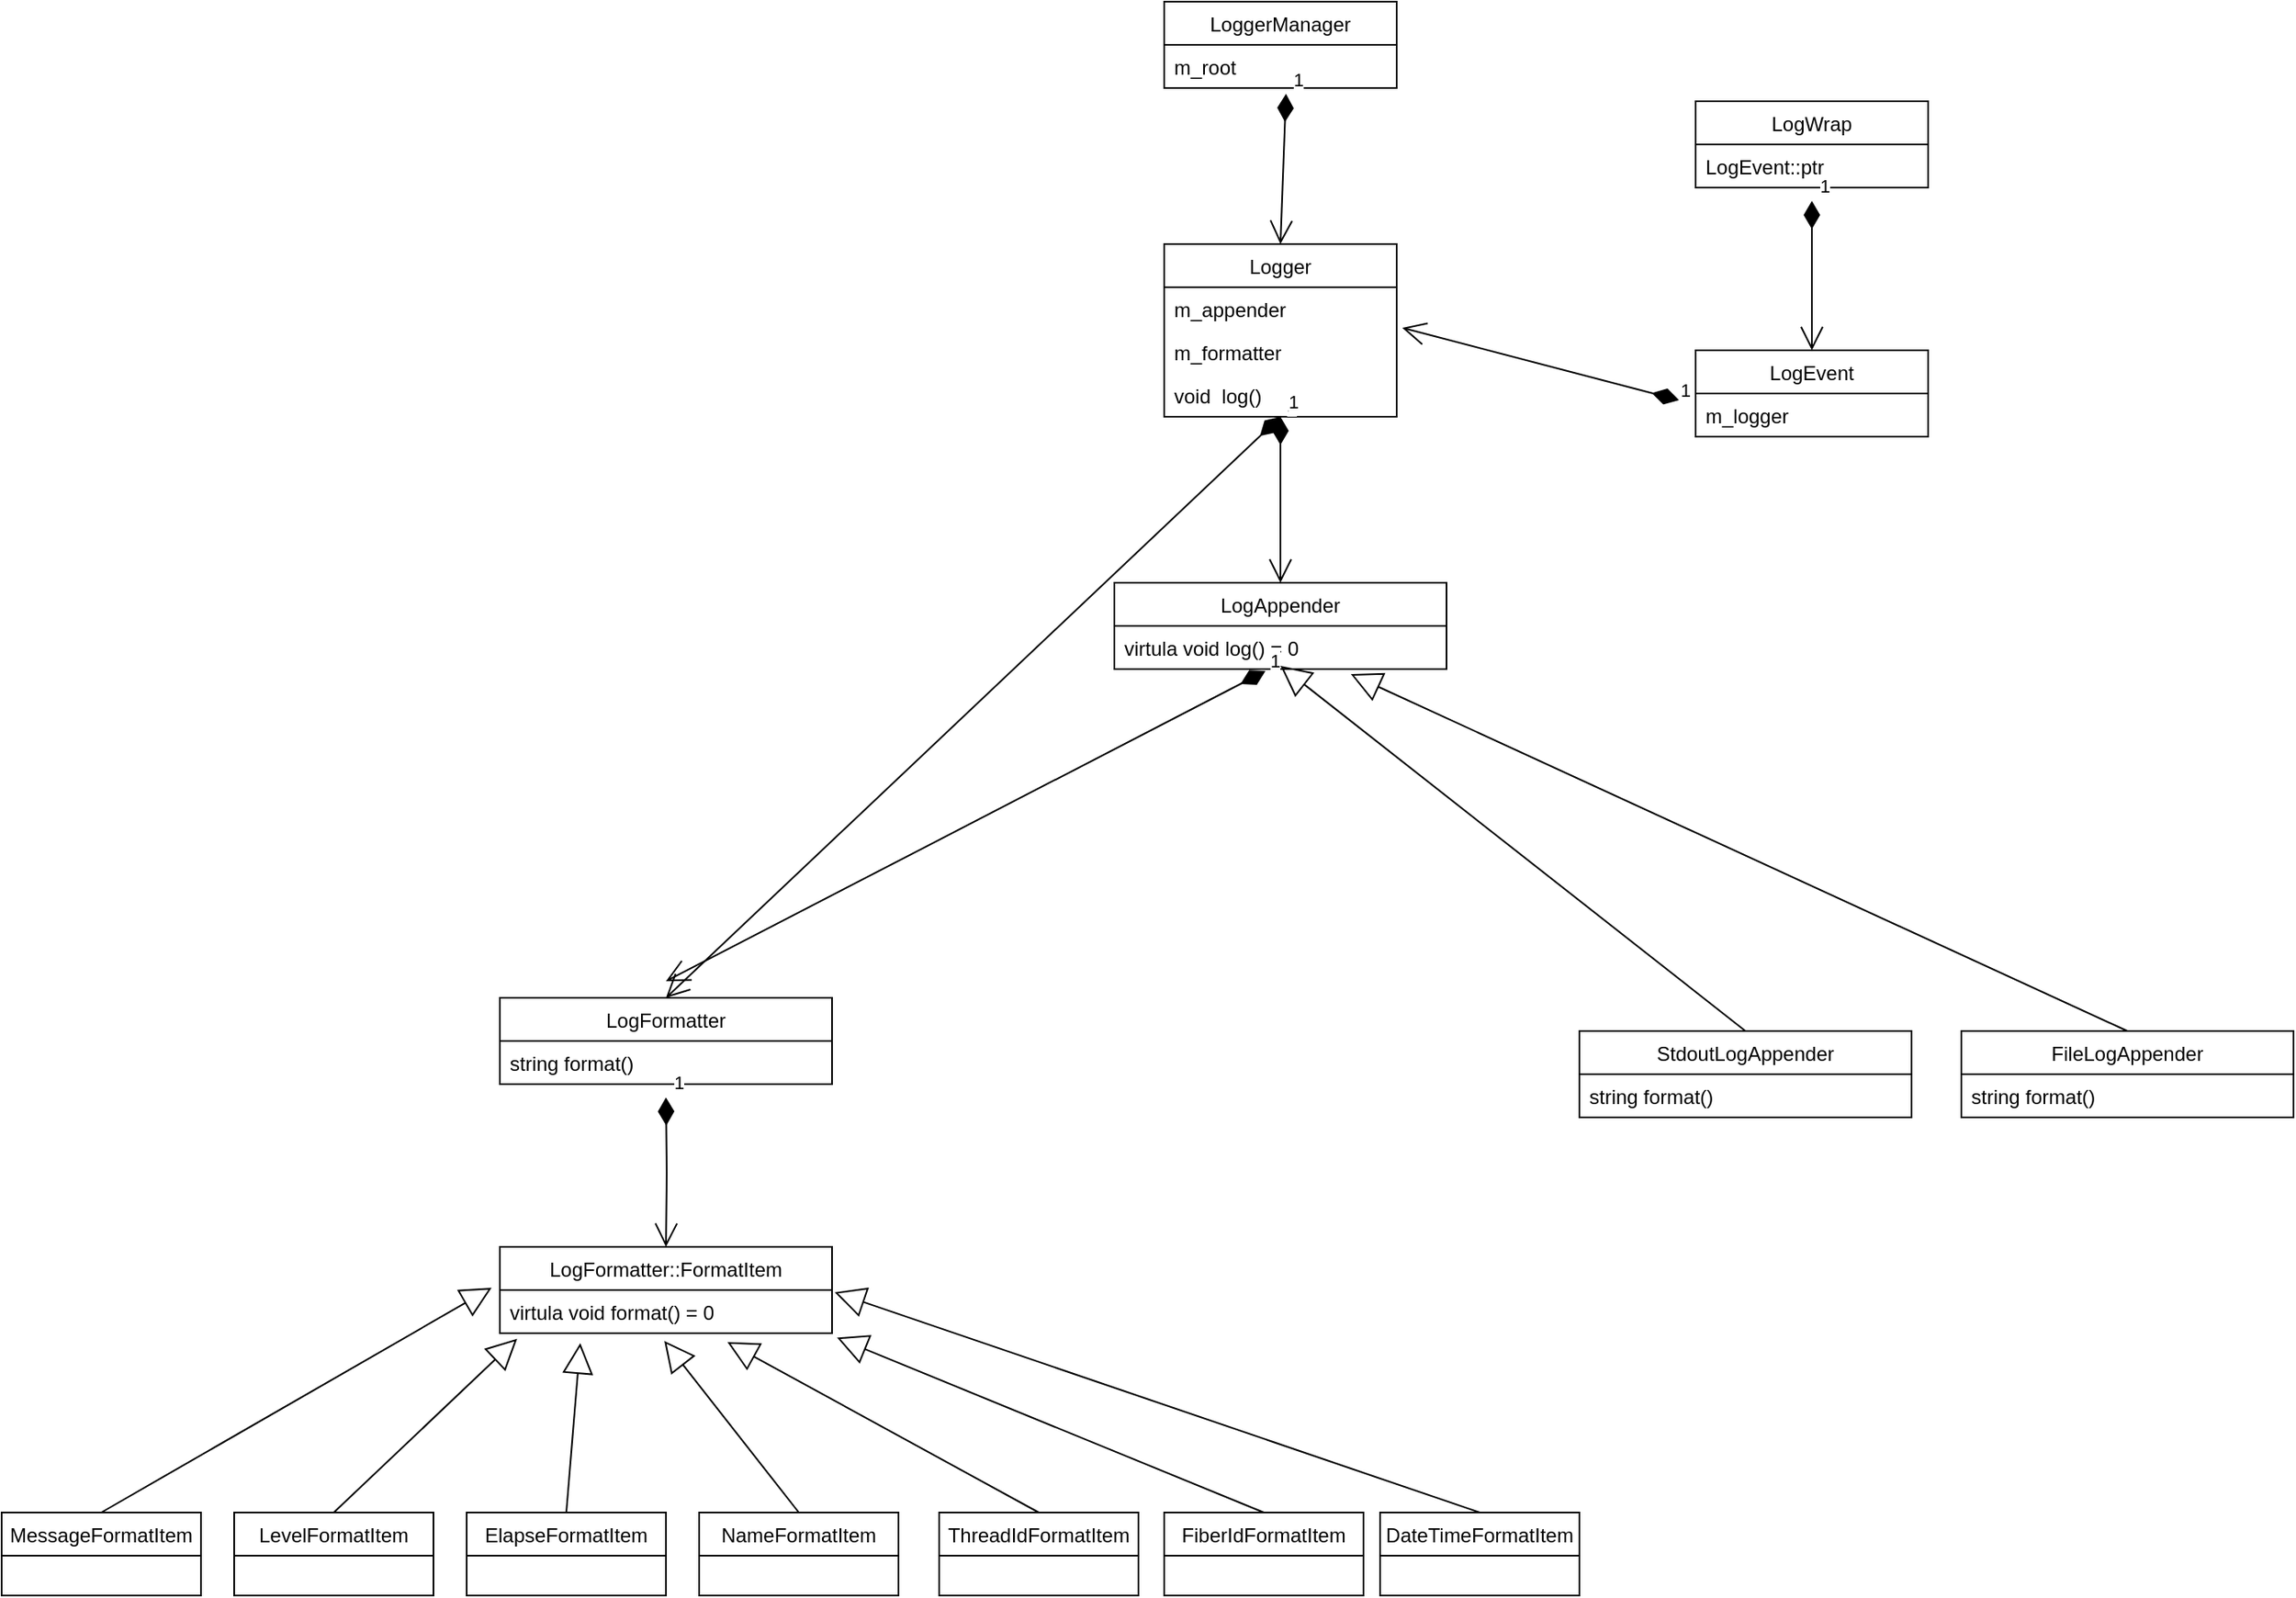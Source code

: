 <mxfile>
    <diagram id="iCHpT0Ud0PvQQC1Hw-Rm" name="第 1 页">
        <mxGraphModel dx="2270" dy="1444" grid="1" gridSize="10" guides="1" tooltips="1" connect="1" arrows="1" fold="1" page="1" pageScale="1" pageWidth="1169" pageHeight="827" math="0" shadow="0">
            <root>
                <mxCell id="0"/>
                <mxCell id="1" parent="0"/>
                <mxCell id="2" value="LogWrap" style="swimlane;fontStyle=0;childLayout=stackLayout;horizontal=1;startSize=26;fillColor=none;horizontalStack=0;resizeParent=1;resizeParentMax=0;resizeLast=0;collapsible=1;marginBottom=0;" parent="1" vertex="1">
                    <mxGeometry x="920" y="-370" width="140" height="52" as="geometry"/>
                </mxCell>
                <mxCell id="4" value="LogEvent::ptr" style="text;strokeColor=none;fillColor=none;align=left;verticalAlign=top;spacingLeft=4;spacingRight=4;overflow=hidden;rotatable=0;points=[[0,0.5],[1,0.5]];portConstraint=eastwest;" parent="2" vertex="1">
                    <mxGeometry y="26" width="140" height="26" as="geometry"/>
                </mxCell>
                <mxCell id="6" value="LogEvent" style="swimlane;fontStyle=0;childLayout=stackLayout;horizontal=1;startSize=26;fillColor=none;horizontalStack=0;resizeParent=1;resizeParentMax=0;resizeLast=0;collapsible=1;marginBottom=0;" parent="1" vertex="1">
                    <mxGeometry x="920" y="-220" width="140" height="52" as="geometry"/>
                </mxCell>
                <mxCell id="7" value="m_logger" style="text;strokeColor=none;fillColor=none;align=left;verticalAlign=top;spacingLeft=4;spacingRight=4;overflow=hidden;rotatable=0;points=[[0,0.5],[1,0.5]];portConstraint=eastwest;" parent="6" vertex="1">
                    <mxGeometry y="26" width="140" height="26" as="geometry"/>
                </mxCell>
                <mxCell id="23" value="1" style="endArrow=open;html=1;endSize=12;startArrow=diamondThin;startSize=14;startFill=1;edgeStyle=orthogonalEdgeStyle;align=left;verticalAlign=bottom;entryX=0.5;entryY=0;entryDx=0;entryDy=0;" parent="1" target="6" edge="1">
                    <mxGeometry x="-1" y="3" relative="1" as="geometry">
                        <mxPoint x="990" y="-310" as="sourcePoint"/>
                        <mxPoint x="1110" y="-240" as="targetPoint"/>
                        <Array as="points">
                            <mxPoint x="990" y="-260"/>
                            <mxPoint x="990" y="-260"/>
                        </Array>
                    </mxGeometry>
                </mxCell>
                <mxCell id="26" value="MessageFormatItem" style="swimlane;fontStyle=0;childLayout=stackLayout;horizontal=1;startSize=26;fillColor=none;horizontalStack=0;resizeParent=1;resizeParentMax=0;resizeLast=0;collapsible=1;marginBottom=0;" parent="1" vertex="1">
                    <mxGeometry x="-100" y="480" width="120" height="50" as="geometry"/>
                </mxCell>
                <mxCell id="33" value="" style="endArrow=block;endSize=16;endFill=0;html=1;exitX=0.5;exitY=0;exitDx=0;exitDy=0;entryX=-0.025;entryY=-0.051;entryDx=0;entryDy=0;entryPerimeter=0;" parent="1" source="26" target="38" edge="1">
                    <mxGeometry width="160" relative="1" as="geometry">
                        <mxPoint x="330" y="450" as="sourcePoint"/>
                        <mxPoint x="250" y="380" as="targetPoint"/>
                    </mxGeometry>
                </mxCell>
                <mxCell id="37" value="LogFormatter::FormatItem" style="swimlane;fontStyle=0;childLayout=stackLayout;horizontal=1;startSize=26;fillColor=none;horizontalStack=0;resizeParent=1;resizeParentMax=0;resizeLast=0;collapsible=1;marginBottom=0;" parent="1" vertex="1">
                    <mxGeometry x="200" y="320" width="200" height="52" as="geometry"/>
                </mxCell>
                <mxCell id="38" value="virtula void format() = 0" style="text;strokeColor=none;fillColor=none;align=left;verticalAlign=top;spacingLeft=4;spacingRight=4;overflow=hidden;rotatable=0;points=[[0,0.5],[1,0.5]];portConstraint=eastwest;" parent="37" vertex="1">
                    <mxGeometry y="26" width="200" height="26" as="geometry"/>
                </mxCell>
                <mxCell id="39" value="LevelFormatItem" style="swimlane;fontStyle=0;childLayout=stackLayout;horizontal=1;startSize=26;fillColor=none;horizontalStack=0;resizeParent=1;resizeParentMax=0;resizeLast=0;collapsible=1;marginBottom=0;" parent="1" vertex="1">
                    <mxGeometry x="40" y="480" width="120" height="50" as="geometry"/>
                </mxCell>
                <mxCell id="40" value="ElapseFormatItem" style="swimlane;fontStyle=0;childLayout=stackLayout;horizontal=1;startSize=26;fillColor=none;horizontalStack=0;resizeParent=1;resizeParentMax=0;resizeLast=0;collapsible=1;marginBottom=0;" parent="1" vertex="1">
                    <mxGeometry x="180" y="480" width="120" height="50" as="geometry"/>
                </mxCell>
                <mxCell id="41" value="NameFormatItem" style="swimlane;fontStyle=0;childLayout=stackLayout;horizontal=1;startSize=26;fillColor=none;horizontalStack=0;resizeParent=1;resizeParentMax=0;resizeLast=0;collapsible=1;marginBottom=0;" parent="1" vertex="1">
                    <mxGeometry x="320" y="480" width="120" height="50" as="geometry"/>
                </mxCell>
                <mxCell id="42" value="ThreadIdFormatItem" style="swimlane;fontStyle=0;childLayout=stackLayout;horizontal=1;startSize=26;fillColor=none;horizontalStack=0;resizeParent=1;resizeParentMax=0;resizeLast=0;collapsible=1;marginBottom=0;" parent="1" vertex="1">
                    <mxGeometry x="464.5" y="480" width="120" height="50" as="geometry"/>
                </mxCell>
                <mxCell id="43" value="DateTimeFormatItem" style="swimlane;fontStyle=0;childLayout=stackLayout;horizontal=1;startSize=26;fillColor=none;horizontalStack=0;resizeParent=1;resizeParentMax=0;resizeLast=0;collapsible=1;marginBottom=0;" parent="1" vertex="1">
                    <mxGeometry x="730" y="480" width="120" height="50" as="geometry"/>
                </mxCell>
                <mxCell id="46" value="FiberIdFormatItem" style="swimlane;fontStyle=0;childLayout=stackLayout;horizontal=1;startSize=26;fillColor=none;horizontalStack=0;resizeParent=1;resizeParentMax=0;resizeLast=0;collapsible=1;marginBottom=0;" parent="1" vertex="1">
                    <mxGeometry x="600" y="480" width="120" height="50" as="geometry"/>
                </mxCell>
                <mxCell id="47" value="" style="endArrow=block;endSize=16;endFill=0;html=1;exitX=0.5;exitY=0;exitDx=0;exitDy=0;entryX=0.052;entryY=1.128;entryDx=0;entryDy=0;entryPerimeter=0;" parent="1" source="39" target="38" edge="1">
                    <mxGeometry width="160" relative="1" as="geometry">
                        <mxPoint x="-30" y="490" as="sourcePoint"/>
                        <mxPoint x="306.4" y="381.324" as="targetPoint"/>
                    </mxGeometry>
                </mxCell>
                <mxCell id="48" value="" style="endArrow=block;endSize=16;endFill=0;html=1;exitX=0.5;exitY=0;exitDx=0;exitDy=0;entryX=0.242;entryY=1.231;entryDx=0;entryDy=0;entryPerimeter=0;" parent="1" source="40" target="38" edge="1">
                    <mxGeometry width="160" relative="1" as="geometry">
                        <mxPoint x="-20" y="500" as="sourcePoint"/>
                        <mxPoint x="316.4" y="391.324" as="targetPoint"/>
                    </mxGeometry>
                </mxCell>
                <mxCell id="49" value="" style="endArrow=block;endSize=16;endFill=0;html=1;exitX=0.5;exitY=0;exitDx=0;exitDy=0;entryX=0.495;entryY=1.179;entryDx=0;entryDy=0;entryPerimeter=0;" parent="1" source="41" target="38" edge="1">
                    <mxGeometry width="160" relative="1" as="geometry">
                        <mxPoint x="-10" y="510" as="sourcePoint"/>
                        <mxPoint x="326.4" y="401.324" as="targetPoint"/>
                    </mxGeometry>
                </mxCell>
                <mxCell id="50" value="" style="endArrow=block;endSize=16;endFill=0;html=1;exitX=0.5;exitY=0;exitDx=0;exitDy=0;entryX=0.685;entryY=1.205;entryDx=0;entryDy=0;entryPerimeter=0;" parent="1" source="42" target="38" edge="1">
                    <mxGeometry width="160" relative="1" as="geometry">
                        <mxPoint y="520" as="sourcePoint"/>
                        <mxPoint x="336.4" y="411.324" as="targetPoint"/>
                    </mxGeometry>
                </mxCell>
                <mxCell id="51" value="" style="endArrow=block;endSize=16;endFill=0;html=1;exitX=0.5;exitY=0;exitDx=0;exitDy=0;entryX=1.015;entryY=1.103;entryDx=0;entryDy=0;entryPerimeter=0;" parent="1" source="46" target="38" edge="1">
                    <mxGeometry width="160" relative="1" as="geometry">
                        <mxPoint x="10" y="530" as="sourcePoint"/>
                        <mxPoint x="346.4" y="421.324" as="targetPoint"/>
                    </mxGeometry>
                </mxCell>
                <mxCell id="52" value="" style="endArrow=block;endSize=16;endFill=0;html=1;exitX=0.5;exitY=0;exitDx=0;exitDy=0;entryX=1.008;entryY=0.051;entryDx=0;entryDy=0;entryPerimeter=0;" parent="1" source="43" target="38" edge="1">
                    <mxGeometry width="160" relative="1" as="geometry">
                        <mxPoint x="20" y="540" as="sourcePoint"/>
                        <mxPoint x="356.4" y="431.324" as="targetPoint"/>
                    </mxGeometry>
                </mxCell>
                <mxCell id="53" value="LogFormatter" style="swimlane;fontStyle=0;childLayout=stackLayout;horizontal=1;startSize=26;fillColor=none;horizontalStack=0;resizeParent=1;resizeParentMax=0;resizeLast=0;collapsible=1;marginBottom=0;" parent="1" vertex="1">
                    <mxGeometry x="200" y="170" width="200" height="52" as="geometry"/>
                </mxCell>
                <mxCell id="54" value="string format()" style="text;strokeColor=none;fillColor=none;align=left;verticalAlign=top;spacingLeft=4;spacingRight=4;overflow=hidden;rotatable=0;points=[[0,0.5],[1,0.5]];portConstraint=eastwest;" parent="53" vertex="1">
                    <mxGeometry y="26" width="200" height="26" as="geometry"/>
                </mxCell>
                <mxCell id="56" value="1" style="endArrow=open;html=1;endSize=12;startArrow=diamondThin;startSize=14;startFill=1;edgeStyle=orthogonalEdgeStyle;align=left;verticalAlign=bottom;" parent="1" target="37" edge="1">
                    <mxGeometry x="-1" y="3" relative="1" as="geometry">
                        <mxPoint x="300" y="230" as="sourcePoint"/>
                        <mxPoint x="550" y="190" as="targetPoint"/>
                    </mxGeometry>
                </mxCell>
                <mxCell id="57" value="LogAppender" style="swimlane;fontStyle=0;childLayout=stackLayout;horizontal=1;startSize=26;fillColor=none;horizontalStack=0;resizeParent=1;resizeParentMax=0;resizeLast=0;collapsible=1;marginBottom=0;" parent="1" vertex="1">
                    <mxGeometry x="570" y="-80" width="200" height="52" as="geometry"/>
                </mxCell>
                <mxCell id="58" value="virtula void log() = 0" style="text;strokeColor=none;fillColor=none;align=left;verticalAlign=top;spacingLeft=4;spacingRight=4;overflow=hidden;rotatable=0;points=[[0,0.5],[1,0.5]];portConstraint=eastwest;" parent="57" vertex="1">
                    <mxGeometry y="26" width="200" height="26" as="geometry"/>
                </mxCell>
                <mxCell id="59" value="FileLogAppender" style="swimlane;fontStyle=0;childLayout=stackLayout;horizontal=1;startSize=26;fillColor=none;horizontalStack=0;resizeParent=1;resizeParentMax=0;resizeLast=0;collapsible=1;marginBottom=0;" parent="1" vertex="1">
                    <mxGeometry x="1080" y="190" width="200" height="52" as="geometry"/>
                </mxCell>
                <mxCell id="60" value="string format()" style="text;strokeColor=none;fillColor=none;align=left;verticalAlign=top;spacingLeft=4;spacingRight=4;overflow=hidden;rotatable=0;points=[[0,0.5],[1,0.5]];portConstraint=eastwest;" parent="59" vertex="1">
                    <mxGeometry y="26" width="200" height="26" as="geometry"/>
                </mxCell>
                <mxCell id="61" value="StdoutLogAppender" style="swimlane;fontStyle=0;childLayout=stackLayout;horizontal=1;startSize=26;fillColor=none;horizontalStack=0;resizeParent=1;resizeParentMax=0;resizeLast=0;collapsible=1;marginBottom=0;" parent="1" vertex="1">
                    <mxGeometry x="850" y="190" width="200" height="52" as="geometry"/>
                </mxCell>
                <mxCell id="62" value="string format()" style="text;strokeColor=none;fillColor=none;align=left;verticalAlign=top;spacingLeft=4;spacingRight=4;overflow=hidden;rotatable=0;points=[[0,0.5],[1,0.5]];portConstraint=eastwest;" parent="61" vertex="1">
                    <mxGeometry y="26" width="200" height="26" as="geometry"/>
                </mxCell>
                <mxCell id="63" value="" style="endArrow=block;endSize=16;endFill=0;html=1;exitX=0.5;exitY=0;exitDx=0;exitDy=0;" parent="1" source="61" edge="1">
                    <mxGeometry width="160" relative="1" as="geometry">
                        <mxPoint x="800" y="490" as="sourcePoint"/>
                        <mxPoint x="670" y="-30" as="targetPoint"/>
                    </mxGeometry>
                </mxCell>
                <mxCell id="64" value="" style="endArrow=block;endSize=16;endFill=0;html=1;exitX=0.5;exitY=0;exitDx=0;exitDy=0;entryX=0.712;entryY=1.117;entryDx=0;entryDy=0;entryPerimeter=0;" parent="1" source="59" target="58" edge="1">
                    <mxGeometry width="160" relative="1" as="geometry">
                        <mxPoint x="960" y="200" as="sourcePoint"/>
                        <mxPoint x="680" y="20" as="targetPoint"/>
                    </mxGeometry>
                </mxCell>
                <mxCell id="65" value="1" style="endArrow=open;html=1;endSize=12;startArrow=diamondThin;startSize=14;startFill=1;align=left;verticalAlign=bottom;exitX=0.455;exitY=1.044;exitDx=0;exitDy=0;exitPerimeter=0;" parent="1" source="58" edge="1">
                    <mxGeometry x="-1" y="3" relative="1" as="geometry">
                        <mxPoint x="660" y="30" as="sourcePoint"/>
                        <mxPoint x="300" y="160" as="targetPoint"/>
                    </mxGeometry>
                </mxCell>
                <mxCell id="74" value="Logger" style="swimlane;fontStyle=0;childLayout=stackLayout;horizontal=1;startSize=26;fillColor=none;horizontalStack=0;resizeParent=1;resizeParentMax=0;resizeLast=0;collapsible=1;marginBottom=0;" parent="1" vertex="1">
                    <mxGeometry x="600" y="-284" width="140" height="104" as="geometry"/>
                </mxCell>
                <mxCell id="75" value="m_appender" style="text;strokeColor=none;fillColor=none;align=left;verticalAlign=top;spacingLeft=4;spacingRight=4;overflow=hidden;rotatable=0;points=[[0,0.5],[1,0.5]];portConstraint=eastwest;" parent="74" vertex="1">
                    <mxGeometry y="26" width="140" height="26" as="geometry"/>
                </mxCell>
                <mxCell id="76" value="m_formatter" style="text;strokeColor=none;fillColor=none;align=left;verticalAlign=top;spacingLeft=4;spacingRight=4;overflow=hidden;rotatable=0;points=[[0,0.5],[1,0.5]];portConstraint=eastwest;" parent="74" vertex="1">
                    <mxGeometry y="52" width="140" height="26" as="geometry"/>
                </mxCell>
                <mxCell id="77" value="void  log()" style="text;strokeColor=none;fillColor=none;align=left;verticalAlign=top;spacingLeft=4;spacingRight=4;overflow=hidden;rotatable=0;points=[[0,0.5],[1,0.5]];portConstraint=eastwest;" parent="74" vertex="1">
                    <mxGeometry y="78" width="140" height="26" as="geometry"/>
                </mxCell>
                <mxCell id="78" value="1" style="endArrow=open;html=1;endSize=12;startArrow=diamondThin;startSize=14;startFill=1;align=left;verticalAlign=bottom;entryX=0.5;entryY=0;entryDx=0;entryDy=0;" parent="1" target="53" edge="1">
                    <mxGeometry x="-1" y="3" relative="1" as="geometry">
                        <mxPoint x="670" y="-180" as="sourcePoint"/>
                        <mxPoint x="310" y="170" as="targetPoint"/>
                    </mxGeometry>
                </mxCell>
                <mxCell id="79" value="1" style="endArrow=open;html=1;endSize=12;startArrow=diamondThin;startSize=14;startFill=1;align=left;verticalAlign=bottom;entryX=0.5;entryY=0;entryDx=0;entryDy=0;" parent="1" target="57" edge="1">
                    <mxGeometry x="-1" y="3" relative="1" as="geometry">
                        <mxPoint x="670" y="-180" as="sourcePoint"/>
                        <mxPoint x="310" y="180" as="targetPoint"/>
                    </mxGeometry>
                </mxCell>
                <mxCell id="80" value="LoggerManager" style="swimlane;fontStyle=0;childLayout=stackLayout;horizontal=1;startSize=26;fillColor=none;horizontalStack=0;resizeParent=1;resizeParentMax=0;resizeLast=0;collapsible=1;marginBottom=0;" parent="1" vertex="1">
                    <mxGeometry x="600" y="-430" width="140" height="52" as="geometry"/>
                </mxCell>
                <mxCell id="82" value="m_root" style="text;strokeColor=none;fillColor=none;align=left;verticalAlign=top;spacingLeft=4;spacingRight=4;overflow=hidden;rotatable=0;points=[[0,0.5],[1,0.5]];portConstraint=eastwest;" parent="80" vertex="1">
                    <mxGeometry y="26" width="140" height="26" as="geometry"/>
                </mxCell>
                <mxCell id="84" value="1" style="endArrow=open;html=1;endSize=12;startArrow=diamondThin;startSize=14;startFill=1;align=left;verticalAlign=bottom;exitX=0.524;exitY=1.136;exitDx=0;exitDy=0;exitPerimeter=0;entryX=0.5;entryY=0;entryDx=0;entryDy=0;" parent="1" source="82" target="74" edge="1">
                    <mxGeometry x="-1" y="3" relative="1" as="geometry">
                        <mxPoint x="680" y="-170" as="sourcePoint"/>
                        <mxPoint x="570" y="-160" as="targetPoint"/>
                    </mxGeometry>
                </mxCell>
                <mxCell id="85" value="1" style="endArrow=open;html=1;endSize=12;startArrow=diamondThin;startSize=14;startFill=1;align=left;verticalAlign=bottom;entryX=1.024;entryY=-0.059;entryDx=0;entryDy=0;entryPerimeter=0;" edge="1" parent="1" target="76">
                    <mxGeometry x="-1" y="3" relative="1" as="geometry">
                        <mxPoint x="910" y="-190" as="sourcePoint"/>
                        <mxPoint x="680" y="-290" as="targetPoint"/>
                    </mxGeometry>
                </mxCell>
            </root>
        </mxGraphModel>
    </diagram>
</mxfile>